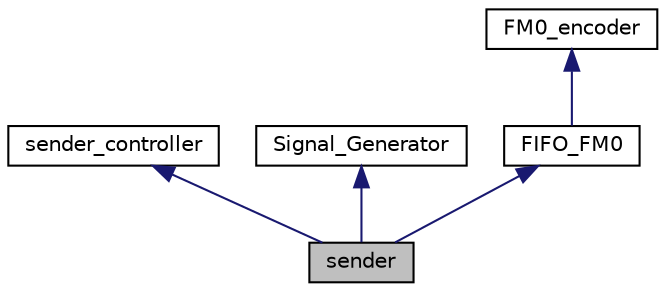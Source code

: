 digraph "sender"
{
 // LATEX_PDF_SIZE
  edge [fontname="Helvetica",fontsize="10",labelfontname="Helvetica",labelfontsize="10"];
  node [fontname="Helvetica",fontsize="10",shape=record];
  Node1 [label="sender",height=0.2,width=0.4,color="black", fillcolor="grey75", style="filled", fontcolor="black",tooltip="Component responsible for encoding packets and sending them to the TAG."];
  Node2 -> Node1 [dir="back",color="midnightblue",fontsize="10",style="solid",fontname="Helvetica"];
  Node2 [label="sender_controller",height=0.2,width=0.4,color="black", fillcolor="white", style="filled",URL="$classsender__controller.html",tooltip="This component controls the state machine in the sender."];
  Node3 -> Node1 [dir="back",color="midnightblue",fontsize="10",style="solid",fontname="Helvetica"];
  Node3 [label="Signal_Generator",height=0.2,width=0.4,color="black", fillcolor="white", style="filled",URL="$class_signal___generator.html",tooltip="This component generates the preamble or framesync flag when requested."];
  Node4 -> Node1 [dir="back",color="midnightblue",fontsize="10",style="solid",fontname="Helvetica"];
  Node4 [label="FIFO_FM0",height=0.2,width=0.4,color="black", fillcolor="white", style="filled",URL="$class_f_i_f_o___f_m0.html",tooltip="Component that integrates the FIFO with the FM0 encoder."];
  Node5 -> Node4 [dir="back",color="midnightblue",fontsize="10",style="solid",fontname="Helvetica"];
  Node5 [label="FM0_encoder",height=0.2,width=0.4,color="black", fillcolor="white", style="filled",URL="$class_f_m0__encoder.html",tooltip="This component encodes the packets received from the NIOS II using FM0 encoding."];
}
